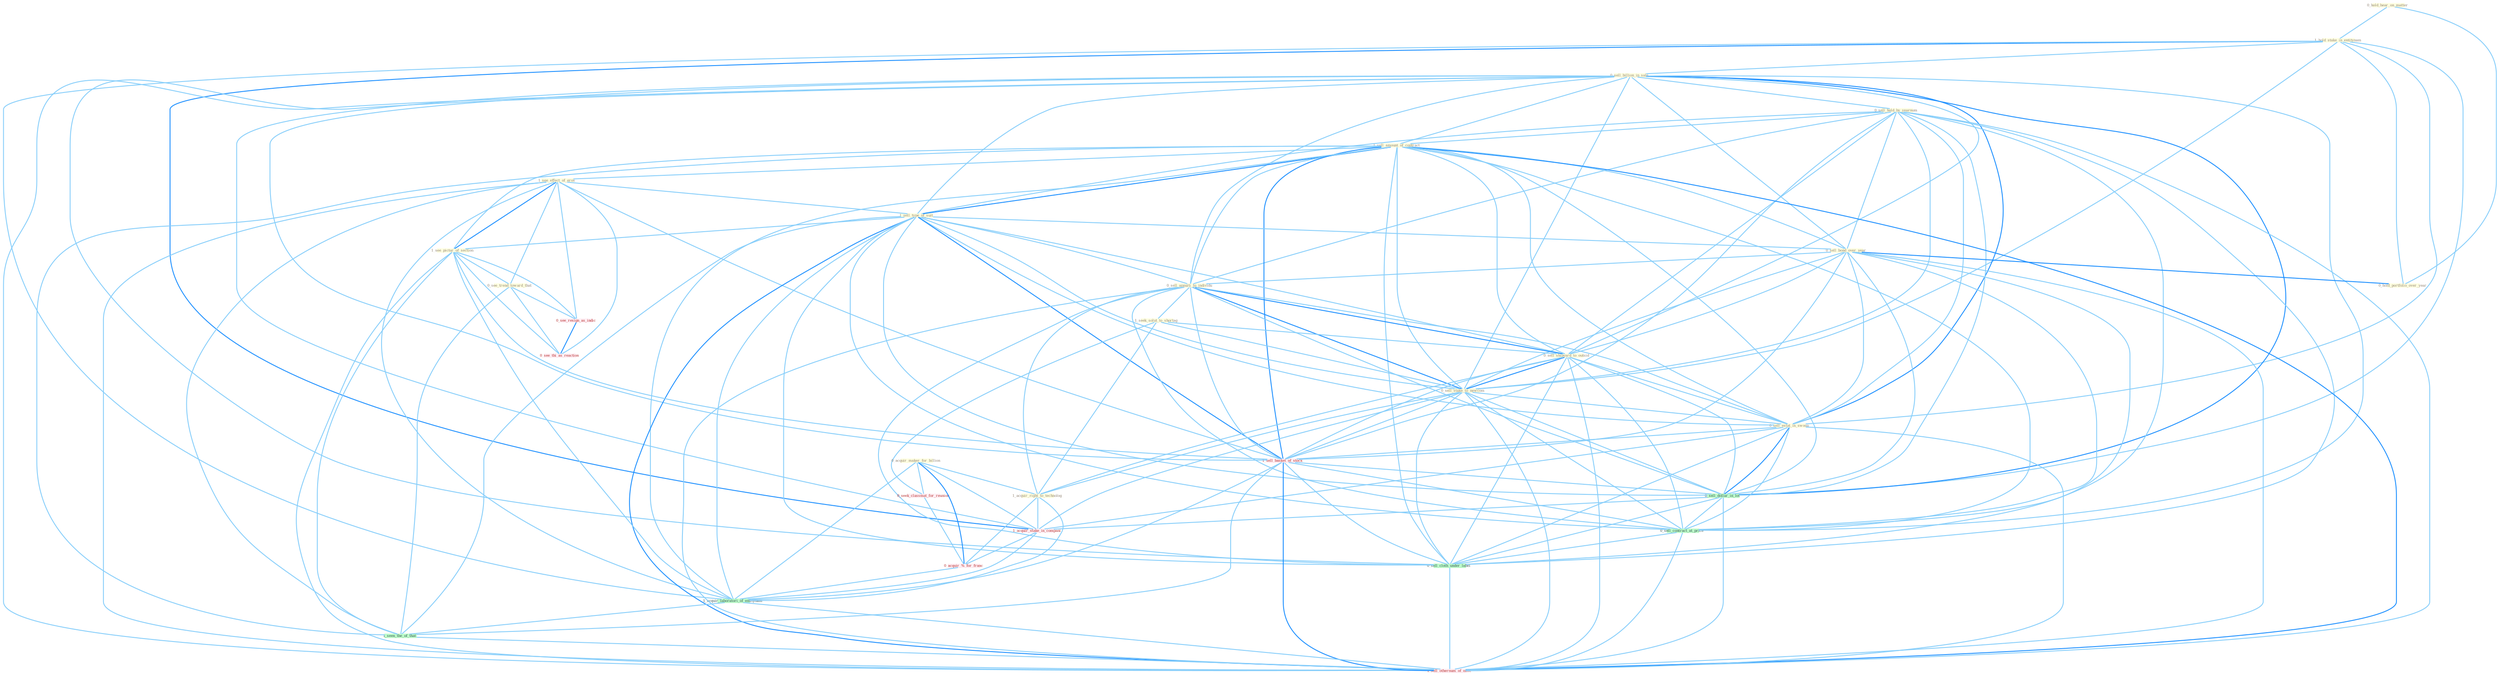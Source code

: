 Graph G{ 
    node
    [shape=polygon,style=filled,width=.5,height=.06,color="#BDFCC9",fixedsize=true,fontsize=4,
    fontcolor="#2f4f4f"];
    {node
    [color="#ffffe0", fontcolor="#8b7d6b"] "0_hold_hear_on_matter " "1_hold_stake_in_entitynam " "0_sell_billion_in_sale " "0_sell_hold_by_yearnum " "1_sell_amount_of_contract " "1_see_effect_of_eros " "1_sell_type_of_suit " "0_sell_bond_over_year " "0_sell_annuiti_to_individu " "1_seek_solut_to_shortag " "0_sell_shipyard_to_outsid " "0_sell_stake_to_newcom " "0_acquir_maker_for_billion " "0_sell_estat_in_swoop " "0_hold_portfolio_over_year " "1_acquir_right_to_technolog " "1_see_pictur_of_section " "0_see_trend_toward_that "}
{node [color="#fff0f5", fontcolor="#b22222"] "0_seek_classmat_for_reunion " "1_sell_basket_of_stock " "0_see_resign_as_indic " "1_acquir_stake_in_compani " "0_acquir_%_for_franc " "1_sell_othernum_of_offic " "0_see_thi_as_reaction "}
edge [color="#B0E2FF"];

	"0_hold_hear_on_matter " -- "1_hold_stake_in_entitynam " [w="1", color="#87cefa" ];
	"0_hold_hear_on_matter " -- "0_hold_portfolio_over_year " [w="1", color="#87cefa" ];
	"1_hold_stake_in_entitynam " -- "0_sell_billion_in_sale " [w="1", color="#87cefa" ];
	"1_hold_stake_in_entitynam " -- "0_sell_stake_to_newcom " [w="1", color="#87cefa" ];
	"1_hold_stake_in_entitynam " -- "0_sell_estat_in_swoop " [w="1", color="#87cefa" ];
	"1_hold_stake_in_entitynam " -- "0_hold_portfolio_over_year " [w="1", color="#87cefa" ];
	"1_hold_stake_in_entitynam " -- "0_sell_dollar_in_lot " [w="1", color="#87cefa" ];
	"1_hold_stake_in_entitynam " -- "1_acquir_stake_in_compani " [w="2", color="#1e90ff" , len=0.8];
	"1_hold_stake_in_entitynam " -- "1_acquir_laboratori_of_entitynam " [w="1", color="#87cefa" ];
	"0_sell_billion_in_sale " -- "0_sell_hold_by_yearnum " [w="1", color="#87cefa" ];
	"0_sell_billion_in_sale " -- "1_sell_amount_of_contract " [w="1", color="#87cefa" ];
	"0_sell_billion_in_sale " -- "1_sell_type_of_suit " [w="1", color="#87cefa" ];
	"0_sell_billion_in_sale " -- "0_sell_bond_over_year " [w="1", color="#87cefa" ];
	"0_sell_billion_in_sale " -- "0_sell_annuiti_to_individu " [w="1", color="#87cefa" ];
	"0_sell_billion_in_sale " -- "0_sell_shipyard_to_outsid " [w="1", color="#87cefa" ];
	"0_sell_billion_in_sale " -- "0_sell_stake_to_newcom " [w="1", color="#87cefa" ];
	"0_sell_billion_in_sale " -- "0_sell_estat_in_swoop " [w="2", color="#1e90ff" , len=0.8];
	"0_sell_billion_in_sale " -- "1_sell_basket_of_stock " [w="1", color="#87cefa" ];
	"0_sell_billion_in_sale " -- "0_sell_dollar_in_lot " [w="2", color="#1e90ff" , len=0.8];
	"0_sell_billion_in_sale " -- "1_acquir_stake_in_compani " [w="1", color="#87cefa" ];
	"0_sell_billion_in_sale " -- "0_sell_contract_at_price " [w="1", color="#87cefa" ];
	"0_sell_billion_in_sale " -- "0_sell_cloth_under_label " [w="1", color="#87cefa" ];
	"0_sell_billion_in_sale " -- "1_sell_othernum_of_offic " [w="1", color="#87cefa" ];
	"0_sell_hold_by_yearnum " -- "1_sell_amount_of_contract " [w="1", color="#87cefa" ];
	"0_sell_hold_by_yearnum " -- "1_sell_type_of_suit " [w="1", color="#87cefa" ];
	"0_sell_hold_by_yearnum " -- "0_sell_bond_over_year " [w="1", color="#87cefa" ];
	"0_sell_hold_by_yearnum " -- "0_sell_annuiti_to_individu " [w="1", color="#87cefa" ];
	"0_sell_hold_by_yearnum " -- "0_sell_shipyard_to_outsid " [w="1", color="#87cefa" ];
	"0_sell_hold_by_yearnum " -- "0_sell_stake_to_newcom " [w="1", color="#87cefa" ];
	"0_sell_hold_by_yearnum " -- "0_sell_estat_in_swoop " [w="1", color="#87cefa" ];
	"0_sell_hold_by_yearnum " -- "1_sell_basket_of_stock " [w="1", color="#87cefa" ];
	"0_sell_hold_by_yearnum " -- "0_sell_dollar_in_lot " [w="1", color="#87cefa" ];
	"0_sell_hold_by_yearnum " -- "0_sell_contract_at_price " [w="1", color="#87cefa" ];
	"0_sell_hold_by_yearnum " -- "0_sell_cloth_under_label " [w="1", color="#87cefa" ];
	"0_sell_hold_by_yearnum " -- "1_sell_othernum_of_offic " [w="1", color="#87cefa" ];
	"1_sell_amount_of_contract " -- "1_see_effect_of_eros " [w="1", color="#87cefa" ];
	"1_sell_amount_of_contract " -- "1_sell_type_of_suit " [w="2", color="#1e90ff" , len=0.8];
	"1_sell_amount_of_contract " -- "0_sell_bond_over_year " [w="1", color="#87cefa" ];
	"1_sell_amount_of_contract " -- "0_sell_annuiti_to_individu " [w="1", color="#87cefa" ];
	"1_sell_amount_of_contract " -- "0_sell_shipyard_to_outsid " [w="1", color="#87cefa" ];
	"1_sell_amount_of_contract " -- "0_sell_stake_to_newcom " [w="1", color="#87cefa" ];
	"1_sell_amount_of_contract " -- "0_sell_estat_in_swoop " [w="1", color="#87cefa" ];
	"1_sell_amount_of_contract " -- "1_see_pictur_of_section " [w="1", color="#87cefa" ];
	"1_sell_amount_of_contract " -- "1_sell_basket_of_stock " [w="2", color="#1e90ff" , len=0.8];
	"1_sell_amount_of_contract " -- "0_sell_dollar_in_lot " [w="1", color="#87cefa" ];
	"1_sell_amount_of_contract " -- "0_sell_contract_at_price " [w="1", color="#87cefa" ];
	"1_sell_amount_of_contract " -- "1_acquir_laboratori_of_entitynam " [w="1", color="#87cefa" ];
	"1_sell_amount_of_contract " -- "0_sell_cloth_under_label " [w="1", color="#87cefa" ];
	"1_sell_amount_of_contract " -- "1_seen_the_of_that " [w="1", color="#87cefa" ];
	"1_sell_amount_of_contract " -- "1_sell_othernum_of_offic " [w="2", color="#1e90ff" , len=0.8];
	"1_see_effect_of_eros " -- "1_sell_type_of_suit " [w="1", color="#87cefa" ];
	"1_see_effect_of_eros " -- "1_see_pictur_of_section " [w="2", color="#1e90ff" , len=0.8];
	"1_see_effect_of_eros " -- "0_see_trend_toward_that " [w="1", color="#87cefa" ];
	"1_see_effect_of_eros " -- "1_sell_basket_of_stock " [w="1", color="#87cefa" ];
	"1_see_effect_of_eros " -- "0_see_resign_as_indic " [w="1", color="#87cefa" ];
	"1_see_effect_of_eros " -- "1_acquir_laboratori_of_entitynam " [w="1", color="#87cefa" ];
	"1_see_effect_of_eros " -- "1_seen_the_of_that " [w="1", color="#87cefa" ];
	"1_see_effect_of_eros " -- "1_sell_othernum_of_offic " [w="1", color="#87cefa" ];
	"1_see_effect_of_eros " -- "0_see_thi_as_reaction " [w="1", color="#87cefa" ];
	"1_sell_type_of_suit " -- "0_sell_bond_over_year " [w="1", color="#87cefa" ];
	"1_sell_type_of_suit " -- "0_sell_annuiti_to_individu " [w="1", color="#87cefa" ];
	"1_sell_type_of_suit " -- "0_sell_shipyard_to_outsid " [w="1", color="#87cefa" ];
	"1_sell_type_of_suit " -- "0_sell_stake_to_newcom " [w="1", color="#87cefa" ];
	"1_sell_type_of_suit " -- "0_sell_estat_in_swoop " [w="1", color="#87cefa" ];
	"1_sell_type_of_suit " -- "1_see_pictur_of_section " [w="1", color="#87cefa" ];
	"1_sell_type_of_suit " -- "1_sell_basket_of_stock " [w="2", color="#1e90ff" , len=0.8];
	"1_sell_type_of_suit " -- "0_sell_dollar_in_lot " [w="1", color="#87cefa" ];
	"1_sell_type_of_suit " -- "0_sell_contract_at_price " [w="1", color="#87cefa" ];
	"1_sell_type_of_suit " -- "1_acquir_laboratori_of_entitynam " [w="1", color="#87cefa" ];
	"1_sell_type_of_suit " -- "0_sell_cloth_under_label " [w="1", color="#87cefa" ];
	"1_sell_type_of_suit " -- "1_seen_the_of_that " [w="1", color="#87cefa" ];
	"1_sell_type_of_suit " -- "1_sell_othernum_of_offic " [w="2", color="#1e90ff" , len=0.8];
	"0_sell_bond_over_year " -- "0_sell_annuiti_to_individu " [w="1", color="#87cefa" ];
	"0_sell_bond_over_year " -- "0_sell_shipyard_to_outsid " [w="1", color="#87cefa" ];
	"0_sell_bond_over_year " -- "0_sell_stake_to_newcom " [w="1", color="#87cefa" ];
	"0_sell_bond_over_year " -- "0_sell_estat_in_swoop " [w="1", color="#87cefa" ];
	"0_sell_bond_over_year " -- "0_hold_portfolio_over_year " [w="2", color="#1e90ff" , len=0.8];
	"0_sell_bond_over_year " -- "1_sell_basket_of_stock " [w="1", color="#87cefa" ];
	"0_sell_bond_over_year " -- "0_sell_dollar_in_lot " [w="1", color="#87cefa" ];
	"0_sell_bond_over_year " -- "0_sell_contract_at_price " [w="1", color="#87cefa" ];
	"0_sell_bond_over_year " -- "0_sell_cloth_under_label " [w="1", color="#87cefa" ];
	"0_sell_bond_over_year " -- "1_sell_othernum_of_offic " [w="1", color="#87cefa" ];
	"0_sell_annuiti_to_individu " -- "1_seek_solut_to_shortag " [w="1", color="#87cefa" ];
	"0_sell_annuiti_to_individu " -- "0_sell_shipyard_to_outsid " [w="2", color="#1e90ff" , len=0.8];
	"0_sell_annuiti_to_individu " -- "0_sell_stake_to_newcom " [w="2", color="#1e90ff" , len=0.8];
	"0_sell_annuiti_to_individu " -- "0_sell_estat_in_swoop " [w="1", color="#87cefa" ];
	"0_sell_annuiti_to_individu " -- "1_acquir_right_to_technolog " [w="1", color="#87cefa" ];
	"0_sell_annuiti_to_individu " -- "1_sell_basket_of_stock " [w="1", color="#87cefa" ];
	"0_sell_annuiti_to_individu " -- "0_sell_dollar_in_lot " [w="1", color="#87cefa" ];
	"0_sell_annuiti_to_individu " -- "0_sell_contract_at_price " [w="1", color="#87cefa" ];
	"0_sell_annuiti_to_individu " -- "0_sell_cloth_under_label " [w="1", color="#87cefa" ];
	"0_sell_annuiti_to_individu " -- "1_sell_othernum_of_offic " [w="1", color="#87cefa" ];
	"1_seek_solut_to_shortag " -- "0_sell_shipyard_to_outsid " [w="1", color="#87cefa" ];
	"1_seek_solut_to_shortag " -- "0_sell_stake_to_newcom " [w="1", color="#87cefa" ];
	"1_seek_solut_to_shortag " -- "1_acquir_right_to_technolog " [w="1", color="#87cefa" ];
	"1_seek_solut_to_shortag " -- "0_seek_classmat_for_reunion " [w="1", color="#87cefa" ];
	"0_sell_shipyard_to_outsid " -- "0_sell_stake_to_newcom " [w="2", color="#1e90ff" , len=0.8];
	"0_sell_shipyard_to_outsid " -- "0_sell_estat_in_swoop " [w="1", color="#87cefa" ];
	"0_sell_shipyard_to_outsid " -- "1_acquir_right_to_technolog " [w="1", color="#87cefa" ];
	"0_sell_shipyard_to_outsid " -- "1_sell_basket_of_stock " [w="1", color="#87cefa" ];
	"0_sell_shipyard_to_outsid " -- "0_sell_dollar_in_lot " [w="1", color="#87cefa" ];
	"0_sell_shipyard_to_outsid " -- "0_sell_contract_at_price " [w="1", color="#87cefa" ];
	"0_sell_shipyard_to_outsid " -- "0_sell_cloth_under_label " [w="1", color="#87cefa" ];
	"0_sell_shipyard_to_outsid " -- "1_sell_othernum_of_offic " [w="1", color="#87cefa" ];
	"0_sell_stake_to_newcom " -- "0_sell_estat_in_swoop " [w="1", color="#87cefa" ];
	"0_sell_stake_to_newcom " -- "1_acquir_right_to_technolog " [w="1", color="#87cefa" ];
	"0_sell_stake_to_newcom " -- "1_sell_basket_of_stock " [w="1", color="#87cefa" ];
	"0_sell_stake_to_newcom " -- "0_sell_dollar_in_lot " [w="1", color="#87cefa" ];
	"0_sell_stake_to_newcom " -- "1_acquir_stake_in_compani " [w="1", color="#87cefa" ];
	"0_sell_stake_to_newcom " -- "0_sell_contract_at_price " [w="1", color="#87cefa" ];
	"0_sell_stake_to_newcom " -- "0_sell_cloth_under_label " [w="1", color="#87cefa" ];
	"0_sell_stake_to_newcom " -- "1_sell_othernum_of_offic " [w="1", color="#87cefa" ];
	"0_acquir_maker_for_billion " -- "1_acquir_right_to_technolog " [w="1", color="#87cefa" ];
	"0_acquir_maker_for_billion " -- "0_seek_classmat_for_reunion " [w="1", color="#87cefa" ];
	"0_acquir_maker_for_billion " -- "1_acquir_stake_in_compani " [w="1", color="#87cefa" ];
	"0_acquir_maker_for_billion " -- "0_acquir_%_for_franc " [w="2", color="#1e90ff" , len=0.8];
	"0_acquir_maker_for_billion " -- "1_acquir_laboratori_of_entitynam " [w="1", color="#87cefa" ];
	"0_sell_estat_in_swoop " -- "1_sell_basket_of_stock " [w="1", color="#87cefa" ];
	"0_sell_estat_in_swoop " -- "0_sell_dollar_in_lot " [w="2", color="#1e90ff" , len=0.8];
	"0_sell_estat_in_swoop " -- "1_acquir_stake_in_compani " [w="1", color="#87cefa" ];
	"0_sell_estat_in_swoop " -- "0_sell_contract_at_price " [w="1", color="#87cefa" ];
	"0_sell_estat_in_swoop " -- "0_sell_cloth_under_label " [w="1", color="#87cefa" ];
	"0_sell_estat_in_swoop " -- "1_sell_othernum_of_offic " [w="1", color="#87cefa" ];
	"1_acquir_right_to_technolog " -- "1_acquir_stake_in_compani " [w="1", color="#87cefa" ];
	"1_acquir_right_to_technolog " -- "0_acquir_%_for_franc " [w="1", color="#87cefa" ];
	"1_acquir_right_to_technolog " -- "1_acquir_laboratori_of_entitynam " [w="1", color="#87cefa" ];
	"1_see_pictur_of_section " -- "0_see_trend_toward_that " [w="1", color="#87cefa" ];
	"1_see_pictur_of_section " -- "1_sell_basket_of_stock " [w="1", color="#87cefa" ];
	"1_see_pictur_of_section " -- "0_see_resign_as_indic " [w="1", color="#87cefa" ];
	"1_see_pictur_of_section " -- "1_acquir_laboratori_of_entitynam " [w="1", color="#87cefa" ];
	"1_see_pictur_of_section " -- "1_seen_the_of_that " [w="1", color="#87cefa" ];
	"1_see_pictur_of_section " -- "1_sell_othernum_of_offic " [w="1", color="#87cefa" ];
	"1_see_pictur_of_section " -- "0_see_thi_as_reaction " [w="1", color="#87cefa" ];
	"0_see_trend_toward_that " -- "0_see_resign_as_indic " [w="1", color="#87cefa" ];
	"0_see_trend_toward_that " -- "1_seen_the_of_that " [w="1", color="#87cefa" ];
	"0_see_trend_toward_that " -- "0_see_thi_as_reaction " [w="1", color="#87cefa" ];
	"0_seek_classmat_for_reunion " -- "0_acquir_%_for_franc " [w="1", color="#87cefa" ];
	"1_sell_basket_of_stock " -- "0_sell_dollar_in_lot " [w="1", color="#87cefa" ];
	"1_sell_basket_of_stock " -- "0_sell_contract_at_price " [w="1", color="#87cefa" ];
	"1_sell_basket_of_stock " -- "1_acquir_laboratori_of_entitynam " [w="1", color="#87cefa" ];
	"1_sell_basket_of_stock " -- "0_sell_cloth_under_label " [w="1", color="#87cefa" ];
	"1_sell_basket_of_stock " -- "1_seen_the_of_that " [w="1", color="#87cefa" ];
	"1_sell_basket_of_stock " -- "1_sell_othernum_of_offic " [w="2", color="#1e90ff" , len=0.8];
	"0_sell_dollar_in_lot " -- "1_acquir_stake_in_compani " [w="1", color="#87cefa" ];
	"0_sell_dollar_in_lot " -- "0_sell_contract_at_price " [w="1", color="#87cefa" ];
	"0_sell_dollar_in_lot " -- "0_sell_cloth_under_label " [w="1", color="#87cefa" ];
	"0_sell_dollar_in_lot " -- "1_sell_othernum_of_offic " [w="1", color="#87cefa" ];
	"0_see_resign_as_indic " -- "0_see_thi_as_reaction " [w="2", color="#1e90ff" , len=0.8];
	"1_acquir_stake_in_compani " -- "0_acquir_%_for_franc " [w="1", color="#87cefa" ];
	"1_acquir_stake_in_compani " -- "1_acquir_laboratori_of_entitynam " [w="1", color="#87cefa" ];
	"0_acquir_%_for_franc " -- "1_acquir_laboratori_of_entitynam " [w="1", color="#87cefa" ];
	"0_sell_contract_at_price " -- "0_sell_cloth_under_label " [w="1", color="#87cefa" ];
	"0_sell_contract_at_price " -- "1_sell_othernum_of_offic " [w="1", color="#87cefa" ];
	"1_acquir_laboratori_of_entitynam " -- "1_seen_the_of_that " [w="1", color="#87cefa" ];
	"1_acquir_laboratori_of_entitynam " -- "1_sell_othernum_of_offic " [w="1", color="#87cefa" ];
	"0_sell_cloth_under_label " -- "1_sell_othernum_of_offic " [w="1", color="#87cefa" ];
	"1_seen_the_of_that " -- "1_sell_othernum_of_offic " [w="1", color="#87cefa" ];
}